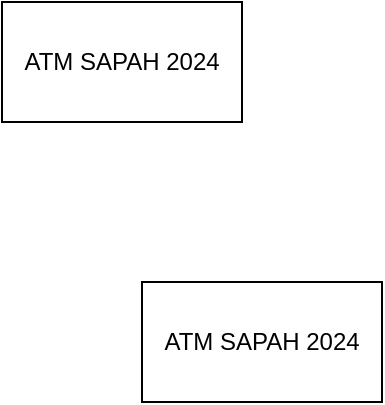 <mxfile version="24.3.1" type="github">
  <diagram name="Page-1" id="aYxfGkl3QDBVgvzzzuq5">
    <mxGraphModel dx="1434" dy="793" grid="1" gridSize="10" guides="1" tooltips="1" connect="1" arrows="1" fold="1" page="1" pageScale="1" pageWidth="850" pageHeight="1100" math="0" shadow="0">
      <root>
        <mxCell id="0" />
        <mxCell id="1" parent="0" />
        <mxCell id="EnL6qkaupRp9sSKFVn2w-1" value="ATM SAPAH 2024" style="rounded=0;whiteSpace=wrap;html=1;" vertex="1" parent="1">
          <mxGeometry x="340" y="50" width="120" height="60" as="geometry" />
        </mxCell>
        <mxCell id="EnL6qkaupRp9sSKFVn2w-2" value="ATM SAPAH 2024" style="rounded=0;whiteSpace=wrap;html=1;" vertex="1" parent="1">
          <mxGeometry x="410" y="190" width="120" height="60" as="geometry" />
        </mxCell>
      </root>
    </mxGraphModel>
  </diagram>
</mxfile>
